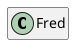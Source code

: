 {
  "sha1": "c7jqg8sf889lbvp1li08fx1bvlwh0za",
  "insertion": {
    "when": "2024-06-01T09:03:01.011Z",
    "user": "plantuml@gmail.com"
  }
}
@startuml
hide empty members
class Fred
@enduml
